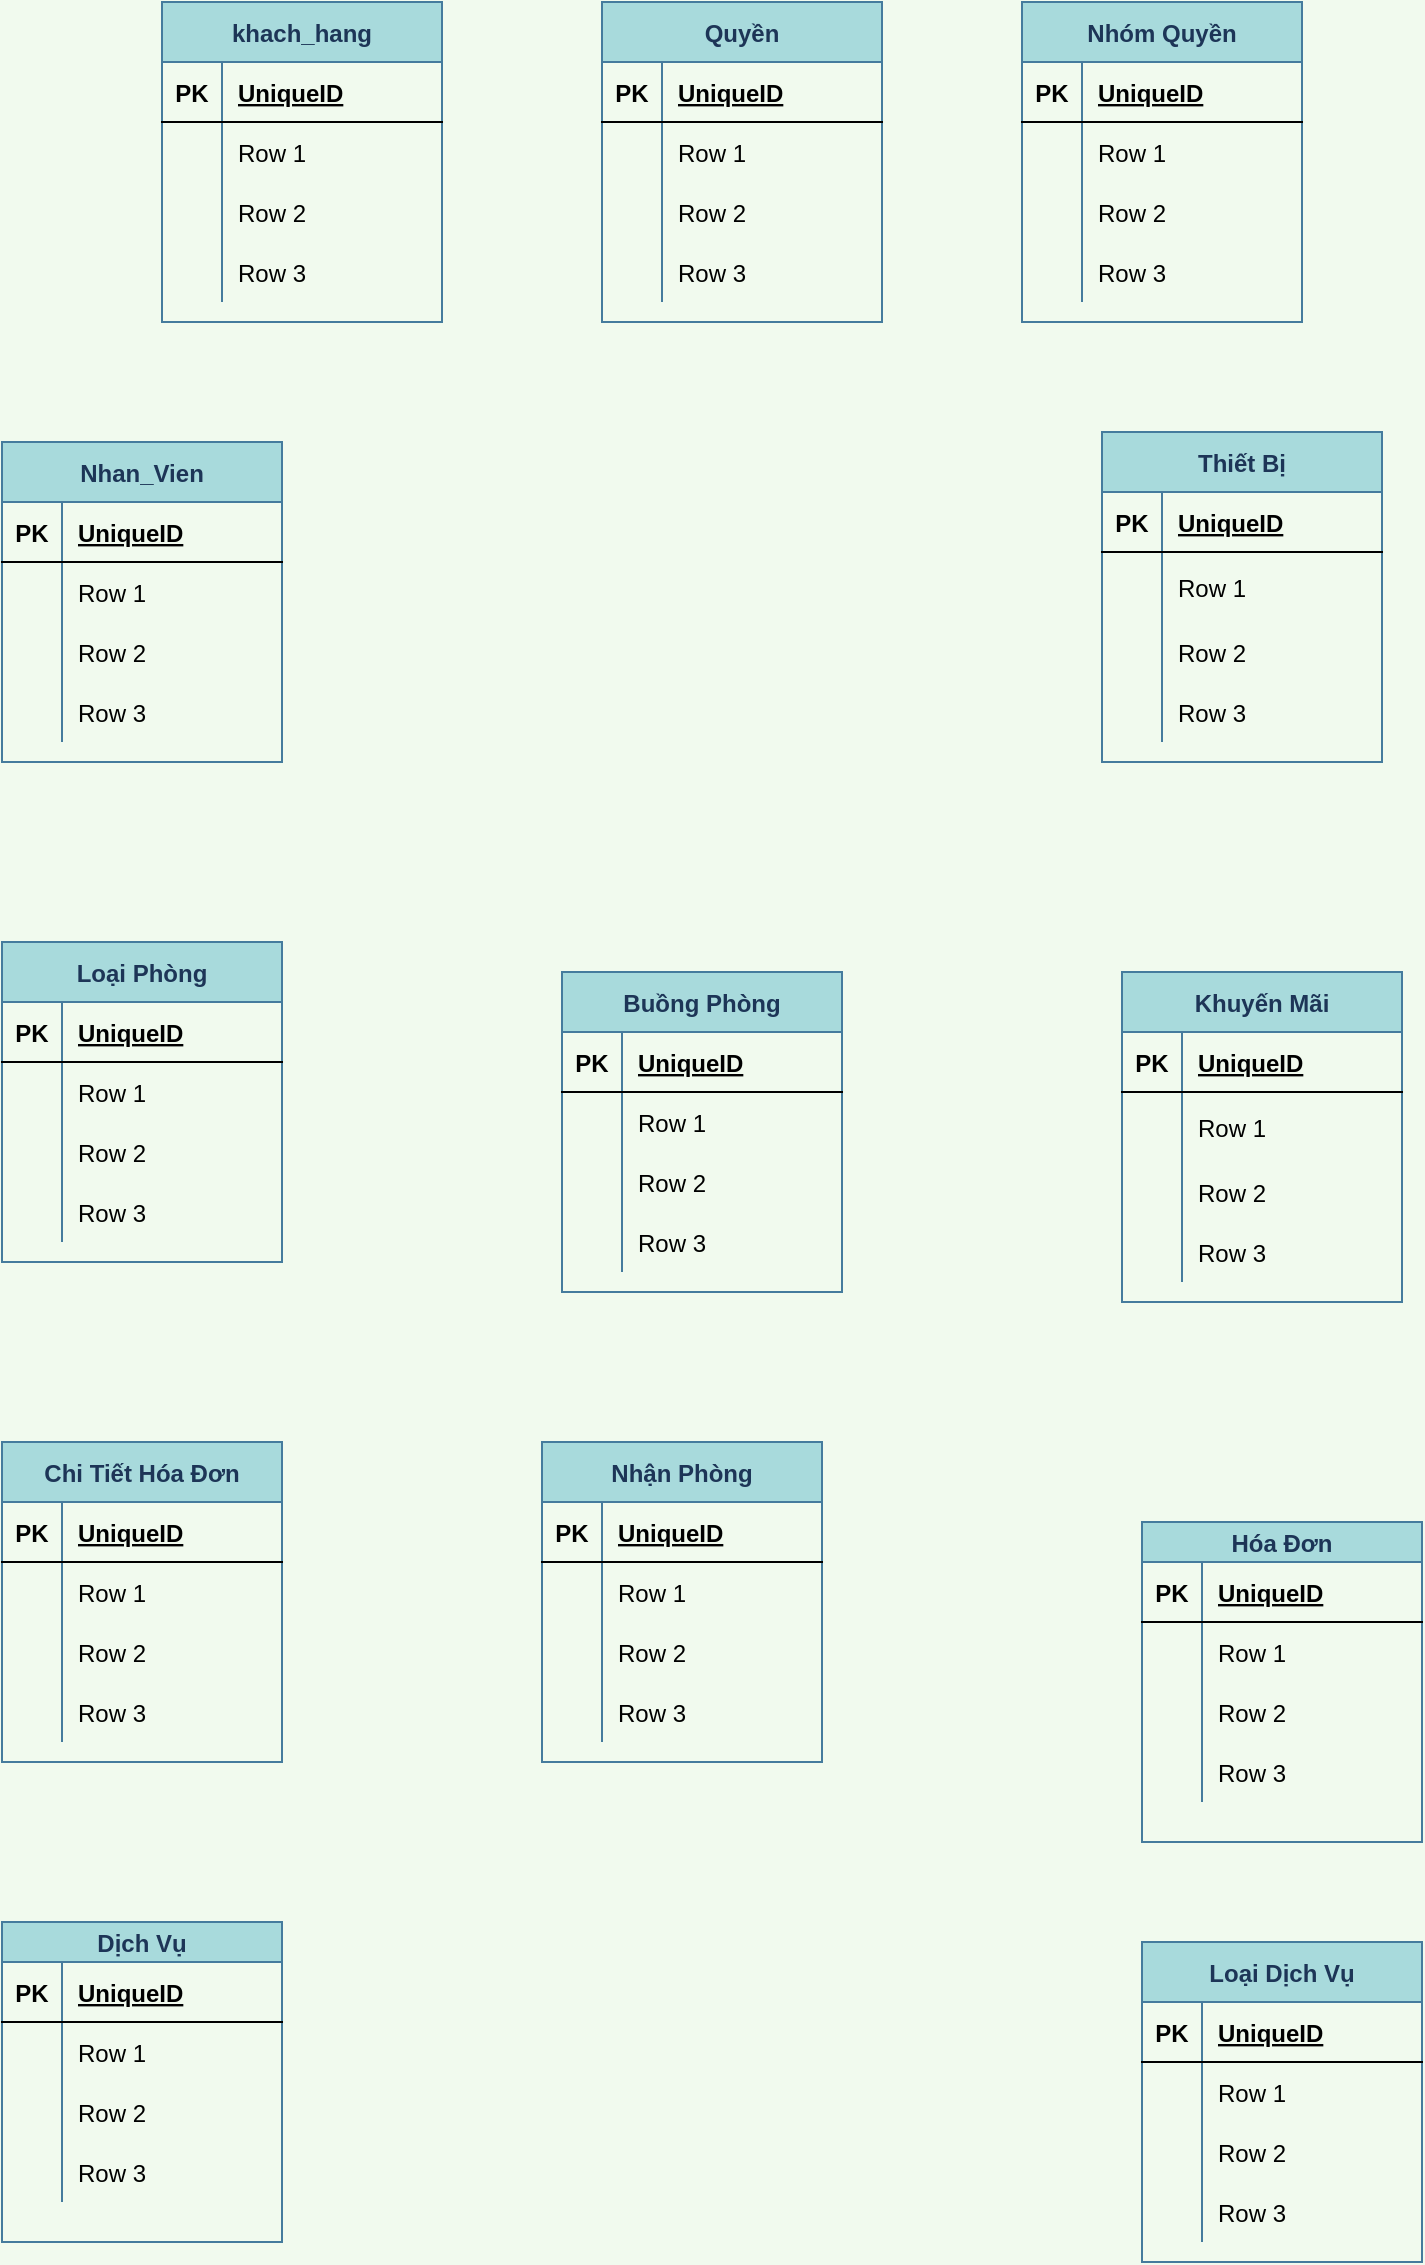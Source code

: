 <mxfile version="14.1.3" type="github">
  <diagram id="ZVVWfZMViWKJLwM7EidN" name="Page-1">
    <mxGraphModel dx="1185" dy="1839" grid="1" gridSize="10" guides="1" tooltips="1" connect="1" arrows="1" fold="1" page="1" pageScale="1" pageWidth="827" pageHeight="1169" background="#F1FAEE" math="0" shadow="0">
      <root>
        <mxCell id="0" />
        <mxCell id="1" parent="0" />
        <mxCell id="YB05C7Pb-uXemA97MWsQ-56" value="khach_hang" style="shape=table;startSize=30;container=1;collapsible=1;childLayout=tableLayout;fixedRows=1;rowLines=0;fontStyle=1;align=center;resizeLast=1;strokeColor=#457B9D;fillColor=#A8DADC;fontColor=#1D3557;" vertex="1" parent="1">
          <mxGeometry x="170" y="-120" width="140" height="160" as="geometry" />
        </mxCell>
        <mxCell id="YB05C7Pb-uXemA97MWsQ-57" value="" style="shape=partialRectangle;collapsible=0;dropTarget=0;pointerEvents=0;fillColor=none;top=0;left=0;bottom=1;right=0;points=[[0,0.5],[1,0.5]];portConstraint=eastwest;" vertex="1" parent="YB05C7Pb-uXemA97MWsQ-56">
          <mxGeometry y="30" width="140" height="30" as="geometry" />
        </mxCell>
        <mxCell id="YB05C7Pb-uXemA97MWsQ-58" value="PK" style="shape=partialRectangle;connectable=0;fillColor=none;top=0;left=0;bottom=0;right=0;fontStyle=1;overflow=hidden;" vertex="1" parent="YB05C7Pb-uXemA97MWsQ-57">
          <mxGeometry width="30" height="30" as="geometry" />
        </mxCell>
        <mxCell id="YB05C7Pb-uXemA97MWsQ-59" value="UniqueID" style="shape=partialRectangle;connectable=0;fillColor=none;top=0;left=0;bottom=0;right=0;align=left;spacingLeft=6;fontStyle=5;overflow=hidden;" vertex="1" parent="YB05C7Pb-uXemA97MWsQ-57">
          <mxGeometry x="30" width="110" height="30" as="geometry" />
        </mxCell>
        <mxCell id="YB05C7Pb-uXemA97MWsQ-60" value="" style="shape=partialRectangle;collapsible=0;dropTarget=0;pointerEvents=0;fillColor=none;top=0;left=0;bottom=0;right=0;points=[[0,0.5],[1,0.5]];portConstraint=eastwest;" vertex="1" parent="YB05C7Pb-uXemA97MWsQ-56">
          <mxGeometry y="60" width="140" height="30" as="geometry" />
        </mxCell>
        <mxCell id="YB05C7Pb-uXemA97MWsQ-61" value="" style="shape=partialRectangle;connectable=0;fillColor=none;top=0;left=0;bottom=0;right=0;editable=1;overflow=hidden;" vertex="1" parent="YB05C7Pb-uXemA97MWsQ-60">
          <mxGeometry width="30" height="30" as="geometry" />
        </mxCell>
        <mxCell id="YB05C7Pb-uXemA97MWsQ-62" value="Row 1" style="shape=partialRectangle;connectable=0;fillColor=none;top=0;left=0;bottom=0;right=0;align=left;spacingLeft=6;overflow=hidden;" vertex="1" parent="YB05C7Pb-uXemA97MWsQ-60">
          <mxGeometry x="30" width="110" height="30" as="geometry" />
        </mxCell>
        <mxCell id="YB05C7Pb-uXemA97MWsQ-63" value="" style="shape=partialRectangle;collapsible=0;dropTarget=0;pointerEvents=0;fillColor=none;top=0;left=0;bottom=0;right=0;points=[[0,0.5],[1,0.5]];portConstraint=eastwest;" vertex="1" parent="YB05C7Pb-uXemA97MWsQ-56">
          <mxGeometry y="90" width="140" height="30" as="geometry" />
        </mxCell>
        <mxCell id="YB05C7Pb-uXemA97MWsQ-64" value="" style="shape=partialRectangle;connectable=0;fillColor=none;top=0;left=0;bottom=0;right=0;editable=1;overflow=hidden;" vertex="1" parent="YB05C7Pb-uXemA97MWsQ-63">
          <mxGeometry width="30" height="30" as="geometry" />
        </mxCell>
        <mxCell id="YB05C7Pb-uXemA97MWsQ-65" value="Row 2" style="shape=partialRectangle;connectable=0;fillColor=none;top=0;left=0;bottom=0;right=0;align=left;spacingLeft=6;overflow=hidden;" vertex="1" parent="YB05C7Pb-uXemA97MWsQ-63">
          <mxGeometry x="30" width="110" height="30" as="geometry" />
        </mxCell>
        <mxCell id="YB05C7Pb-uXemA97MWsQ-66" value="" style="shape=partialRectangle;collapsible=0;dropTarget=0;pointerEvents=0;fillColor=none;top=0;left=0;bottom=0;right=0;points=[[0,0.5],[1,0.5]];portConstraint=eastwest;" vertex="1" parent="YB05C7Pb-uXemA97MWsQ-56">
          <mxGeometry y="120" width="140" height="30" as="geometry" />
        </mxCell>
        <mxCell id="YB05C7Pb-uXemA97MWsQ-67" value="" style="shape=partialRectangle;connectable=0;fillColor=none;top=0;left=0;bottom=0;right=0;editable=1;overflow=hidden;" vertex="1" parent="YB05C7Pb-uXemA97MWsQ-66">
          <mxGeometry width="30" height="30" as="geometry" />
        </mxCell>
        <mxCell id="YB05C7Pb-uXemA97MWsQ-68" value="Row 3" style="shape=partialRectangle;connectable=0;fillColor=none;top=0;left=0;bottom=0;right=0;align=left;spacingLeft=6;overflow=hidden;" vertex="1" parent="YB05C7Pb-uXemA97MWsQ-66">
          <mxGeometry x="30" width="110" height="30" as="geometry" />
        </mxCell>
        <mxCell id="YB05C7Pb-uXemA97MWsQ-69" value="Nhan_Vien" style="shape=table;startSize=30;container=1;collapsible=1;childLayout=tableLayout;fixedRows=1;rowLines=0;fontStyle=1;align=center;resizeLast=1;strokeColor=#457B9D;fillColor=#A8DADC;fontColor=#1D3557;" vertex="1" parent="1">
          <mxGeometry x="90" y="100" width="140" height="160" as="geometry" />
        </mxCell>
        <mxCell id="YB05C7Pb-uXemA97MWsQ-70" value="" style="shape=partialRectangle;collapsible=0;dropTarget=0;pointerEvents=0;fillColor=none;top=0;left=0;bottom=1;right=0;points=[[0,0.5],[1,0.5]];portConstraint=eastwest;" vertex="1" parent="YB05C7Pb-uXemA97MWsQ-69">
          <mxGeometry y="30" width="140" height="30" as="geometry" />
        </mxCell>
        <mxCell id="YB05C7Pb-uXemA97MWsQ-71" value="PK" style="shape=partialRectangle;connectable=0;fillColor=none;top=0;left=0;bottom=0;right=0;fontStyle=1;overflow=hidden;" vertex="1" parent="YB05C7Pb-uXemA97MWsQ-70">
          <mxGeometry width="30" height="30" as="geometry" />
        </mxCell>
        <mxCell id="YB05C7Pb-uXemA97MWsQ-72" value="UniqueID" style="shape=partialRectangle;connectable=0;fillColor=none;top=0;left=0;bottom=0;right=0;align=left;spacingLeft=6;fontStyle=5;overflow=hidden;" vertex="1" parent="YB05C7Pb-uXemA97MWsQ-70">
          <mxGeometry x="30" width="110" height="30" as="geometry" />
        </mxCell>
        <mxCell id="YB05C7Pb-uXemA97MWsQ-73" value="" style="shape=partialRectangle;collapsible=0;dropTarget=0;pointerEvents=0;fillColor=none;top=0;left=0;bottom=0;right=0;points=[[0,0.5],[1,0.5]];portConstraint=eastwest;" vertex="1" parent="YB05C7Pb-uXemA97MWsQ-69">
          <mxGeometry y="60" width="140" height="30" as="geometry" />
        </mxCell>
        <mxCell id="YB05C7Pb-uXemA97MWsQ-74" value="" style="shape=partialRectangle;connectable=0;fillColor=none;top=0;left=0;bottom=0;right=0;editable=1;overflow=hidden;" vertex="1" parent="YB05C7Pb-uXemA97MWsQ-73">
          <mxGeometry width="30" height="30" as="geometry" />
        </mxCell>
        <mxCell id="YB05C7Pb-uXemA97MWsQ-75" value="Row 1" style="shape=partialRectangle;connectable=0;fillColor=none;top=0;left=0;bottom=0;right=0;align=left;spacingLeft=6;overflow=hidden;" vertex="1" parent="YB05C7Pb-uXemA97MWsQ-73">
          <mxGeometry x="30" width="110" height="30" as="geometry" />
        </mxCell>
        <mxCell id="YB05C7Pb-uXemA97MWsQ-76" value="" style="shape=partialRectangle;collapsible=0;dropTarget=0;pointerEvents=0;fillColor=none;top=0;left=0;bottom=0;right=0;points=[[0,0.5],[1,0.5]];portConstraint=eastwest;" vertex="1" parent="YB05C7Pb-uXemA97MWsQ-69">
          <mxGeometry y="90" width="140" height="30" as="geometry" />
        </mxCell>
        <mxCell id="YB05C7Pb-uXemA97MWsQ-77" value="" style="shape=partialRectangle;connectable=0;fillColor=none;top=0;left=0;bottom=0;right=0;editable=1;overflow=hidden;" vertex="1" parent="YB05C7Pb-uXemA97MWsQ-76">
          <mxGeometry width="30" height="30" as="geometry" />
        </mxCell>
        <mxCell id="YB05C7Pb-uXemA97MWsQ-78" value="Row 2" style="shape=partialRectangle;connectable=0;fillColor=none;top=0;left=0;bottom=0;right=0;align=left;spacingLeft=6;overflow=hidden;" vertex="1" parent="YB05C7Pb-uXemA97MWsQ-76">
          <mxGeometry x="30" width="110" height="30" as="geometry" />
        </mxCell>
        <mxCell id="YB05C7Pb-uXemA97MWsQ-79" value="" style="shape=partialRectangle;collapsible=0;dropTarget=0;pointerEvents=0;fillColor=none;top=0;left=0;bottom=0;right=0;points=[[0,0.5],[1,0.5]];portConstraint=eastwest;" vertex="1" parent="YB05C7Pb-uXemA97MWsQ-69">
          <mxGeometry y="120" width="140" height="30" as="geometry" />
        </mxCell>
        <mxCell id="YB05C7Pb-uXemA97MWsQ-80" value="" style="shape=partialRectangle;connectable=0;fillColor=none;top=0;left=0;bottom=0;right=0;editable=1;overflow=hidden;" vertex="1" parent="YB05C7Pb-uXemA97MWsQ-79">
          <mxGeometry width="30" height="30" as="geometry" />
        </mxCell>
        <mxCell id="YB05C7Pb-uXemA97MWsQ-81" value="Row 3" style="shape=partialRectangle;connectable=0;fillColor=none;top=0;left=0;bottom=0;right=0;align=left;spacingLeft=6;overflow=hidden;" vertex="1" parent="YB05C7Pb-uXemA97MWsQ-79">
          <mxGeometry x="30" width="110" height="30" as="geometry" />
        </mxCell>
        <mxCell id="YB05C7Pb-uXemA97MWsQ-82" value="Buồng Phòng" style="shape=table;startSize=30;container=1;collapsible=1;childLayout=tableLayout;fixedRows=1;rowLines=0;fontStyle=1;align=center;resizeLast=1;strokeColor=#457B9D;fillColor=#A8DADC;fontColor=#1D3557;" vertex="1" parent="1">
          <mxGeometry x="370" y="365" width="140" height="160" as="geometry" />
        </mxCell>
        <mxCell id="YB05C7Pb-uXemA97MWsQ-83" value="" style="shape=partialRectangle;collapsible=0;dropTarget=0;pointerEvents=0;fillColor=none;top=0;left=0;bottom=1;right=0;points=[[0,0.5],[1,0.5]];portConstraint=eastwest;" vertex="1" parent="YB05C7Pb-uXemA97MWsQ-82">
          <mxGeometry y="30" width="140" height="30" as="geometry" />
        </mxCell>
        <mxCell id="YB05C7Pb-uXemA97MWsQ-84" value="PK" style="shape=partialRectangle;connectable=0;fillColor=none;top=0;left=0;bottom=0;right=0;fontStyle=1;overflow=hidden;" vertex="1" parent="YB05C7Pb-uXemA97MWsQ-83">
          <mxGeometry width="30" height="30" as="geometry" />
        </mxCell>
        <mxCell id="YB05C7Pb-uXemA97MWsQ-85" value="UniqueID" style="shape=partialRectangle;connectable=0;fillColor=none;top=0;left=0;bottom=0;right=0;align=left;spacingLeft=6;fontStyle=5;overflow=hidden;" vertex="1" parent="YB05C7Pb-uXemA97MWsQ-83">
          <mxGeometry x="30" width="110" height="30" as="geometry" />
        </mxCell>
        <mxCell id="YB05C7Pb-uXemA97MWsQ-86" value="" style="shape=partialRectangle;collapsible=0;dropTarget=0;pointerEvents=0;fillColor=none;top=0;left=0;bottom=0;right=0;points=[[0,0.5],[1,0.5]];portConstraint=eastwest;" vertex="1" parent="YB05C7Pb-uXemA97MWsQ-82">
          <mxGeometry y="60" width="140" height="30" as="geometry" />
        </mxCell>
        <mxCell id="YB05C7Pb-uXemA97MWsQ-87" value="" style="shape=partialRectangle;connectable=0;fillColor=none;top=0;left=0;bottom=0;right=0;editable=1;overflow=hidden;" vertex="1" parent="YB05C7Pb-uXemA97MWsQ-86">
          <mxGeometry width="30" height="30" as="geometry" />
        </mxCell>
        <mxCell id="YB05C7Pb-uXemA97MWsQ-88" value="Row 1" style="shape=partialRectangle;connectable=0;fillColor=none;top=0;left=0;bottom=0;right=0;align=left;spacingLeft=6;overflow=hidden;" vertex="1" parent="YB05C7Pb-uXemA97MWsQ-86">
          <mxGeometry x="30" width="110" height="30" as="geometry" />
        </mxCell>
        <mxCell id="YB05C7Pb-uXemA97MWsQ-89" value="" style="shape=partialRectangle;collapsible=0;dropTarget=0;pointerEvents=0;fillColor=none;top=0;left=0;bottom=0;right=0;points=[[0,0.5],[1,0.5]];portConstraint=eastwest;" vertex="1" parent="YB05C7Pb-uXemA97MWsQ-82">
          <mxGeometry y="90" width="140" height="30" as="geometry" />
        </mxCell>
        <mxCell id="YB05C7Pb-uXemA97MWsQ-90" value="" style="shape=partialRectangle;connectable=0;fillColor=none;top=0;left=0;bottom=0;right=0;editable=1;overflow=hidden;" vertex="1" parent="YB05C7Pb-uXemA97MWsQ-89">
          <mxGeometry width="30" height="30" as="geometry" />
        </mxCell>
        <mxCell id="YB05C7Pb-uXemA97MWsQ-91" value="Row 2" style="shape=partialRectangle;connectable=0;fillColor=none;top=0;left=0;bottom=0;right=0;align=left;spacingLeft=6;overflow=hidden;" vertex="1" parent="YB05C7Pb-uXemA97MWsQ-89">
          <mxGeometry x="30" width="110" height="30" as="geometry" />
        </mxCell>
        <mxCell id="YB05C7Pb-uXemA97MWsQ-92" value="" style="shape=partialRectangle;collapsible=0;dropTarget=0;pointerEvents=0;fillColor=none;top=0;left=0;bottom=0;right=0;points=[[0,0.5],[1,0.5]];portConstraint=eastwest;" vertex="1" parent="YB05C7Pb-uXemA97MWsQ-82">
          <mxGeometry y="120" width="140" height="30" as="geometry" />
        </mxCell>
        <mxCell id="YB05C7Pb-uXemA97MWsQ-93" value="" style="shape=partialRectangle;connectable=0;fillColor=none;top=0;left=0;bottom=0;right=0;editable=1;overflow=hidden;" vertex="1" parent="YB05C7Pb-uXemA97MWsQ-92">
          <mxGeometry width="30" height="30" as="geometry" />
        </mxCell>
        <mxCell id="YB05C7Pb-uXemA97MWsQ-94" value="Row 3" style="shape=partialRectangle;connectable=0;fillColor=none;top=0;left=0;bottom=0;right=0;align=left;spacingLeft=6;overflow=hidden;" vertex="1" parent="YB05C7Pb-uXemA97MWsQ-92">
          <mxGeometry x="30" width="110" height="30" as="geometry" />
        </mxCell>
        <mxCell id="YB05C7Pb-uXemA97MWsQ-95" value="Hóa Đơn" style="shape=table;startSize=20;container=1;collapsible=1;childLayout=tableLayout;fixedRows=1;rowLines=0;fontStyle=1;align=center;resizeLast=1;strokeColor=#457B9D;fillColor=#A8DADC;fontColor=#1D3557;" vertex="1" parent="1">
          <mxGeometry x="660" y="640" width="140" height="160" as="geometry" />
        </mxCell>
        <mxCell id="YB05C7Pb-uXemA97MWsQ-96" value="" style="shape=partialRectangle;collapsible=0;dropTarget=0;pointerEvents=0;fillColor=none;top=0;left=0;bottom=1;right=0;points=[[0,0.5],[1,0.5]];portConstraint=eastwest;" vertex="1" parent="YB05C7Pb-uXemA97MWsQ-95">
          <mxGeometry y="20" width="140" height="30" as="geometry" />
        </mxCell>
        <mxCell id="YB05C7Pb-uXemA97MWsQ-97" value="PK" style="shape=partialRectangle;connectable=0;fillColor=none;top=0;left=0;bottom=0;right=0;fontStyle=1;overflow=hidden;" vertex="1" parent="YB05C7Pb-uXemA97MWsQ-96">
          <mxGeometry width="30" height="30" as="geometry" />
        </mxCell>
        <mxCell id="YB05C7Pb-uXemA97MWsQ-98" value="UniqueID" style="shape=partialRectangle;connectable=0;fillColor=none;top=0;left=0;bottom=0;right=0;align=left;spacingLeft=6;fontStyle=5;overflow=hidden;" vertex="1" parent="YB05C7Pb-uXemA97MWsQ-96">
          <mxGeometry x="30" width="110" height="30" as="geometry" />
        </mxCell>
        <mxCell id="YB05C7Pb-uXemA97MWsQ-99" value="" style="shape=partialRectangle;collapsible=0;dropTarget=0;pointerEvents=0;fillColor=none;top=0;left=0;bottom=0;right=0;points=[[0,0.5],[1,0.5]];portConstraint=eastwest;" vertex="1" parent="YB05C7Pb-uXemA97MWsQ-95">
          <mxGeometry y="50" width="140" height="30" as="geometry" />
        </mxCell>
        <mxCell id="YB05C7Pb-uXemA97MWsQ-100" value="" style="shape=partialRectangle;connectable=0;fillColor=none;top=0;left=0;bottom=0;right=0;editable=1;overflow=hidden;" vertex="1" parent="YB05C7Pb-uXemA97MWsQ-99">
          <mxGeometry width="30" height="30" as="geometry" />
        </mxCell>
        <mxCell id="YB05C7Pb-uXemA97MWsQ-101" value="Row 1" style="shape=partialRectangle;connectable=0;fillColor=none;top=0;left=0;bottom=0;right=0;align=left;spacingLeft=6;overflow=hidden;" vertex="1" parent="YB05C7Pb-uXemA97MWsQ-99">
          <mxGeometry x="30" width="110" height="30" as="geometry" />
        </mxCell>
        <mxCell id="YB05C7Pb-uXemA97MWsQ-102" value="" style="shape=partialRectangle;collapsible=0;dropTarget=0;pointerEvents=0;fillColor=none;top=0;left=0;bottom=0;right=0;points=[[0,0.5],[1,0.5]];portConstraint=eastwest;" vertex="1" parent="YB05C7Pb-uXemA97MWsQ-95">
          <mxGeometry y="80" width="140" height="30" as="geometry" />
        </mxCell>
        <mxCell id="YB05C7Pb-uXemA97MWsQ-103" value="" style="shape=partialRectangle;connectable=0;fillColor=none;top=0;left=0;bottom=0;right=0;editable=1;overflow=hidden;" vertex="1" parent="YB05C7Pb-uXemA97MWsQ-102">
          <mxGeometry width="30" height="30" as="geometry" />
        </mxCell>
        <mxCell id="YB05C7Pb-uXemA97MWsQ-104" value="Row 2" style="shape=partialRectangle;connectable=0;fillColor=none;top=0;left=0;bottom=0;right=0;align=left;spacingLeft=6;overflow=hidden;" vertex="1" parent="YB05C7Pb-uXemA97MWsQ-102">
          <mxGeometry x="30" width="110" height="30" as="geometry" />
        </mxCell>
        <mxCell id="YB05C7Pb-uXemA97MWsQ-105" value="" style="shape=partialRectangle;collapsible=0;dropTarget=0;pointerEvents=0;fillColor=none;top=0;left=0;bottom=0;right=0;points=[[0,0.5],[1,0.5]];portConstraint=eastwest;" vertex="1" parent="YB05C7Pb-uXemA97MWsQ-95">
          <mxGeometry y="110" width="140" height="30" as="geometry" />
        </mxCell>
        <mxCell id="YB05C7Pb-uXemA97MWsQ-106" value="" style="shape=partialRectangle;connectable=0;fillColor=none;top=0;left=0;bottom=0;right=0;editable=1;overflow=hidden;" vertex="1" parent="YB05C7Pb-uXemA97MWsQ-105">
          <mxGeometry width="30" height="30" as="geometry" />
        </mxCell>
        <mxCell id="YB05C7Pb-uXemA97MWsQ-107" value="Row 3" style="shape=partialRectangle;connectable=0;fillColor=none;top=0;left=0;bottom=0;right=0;align=left;spacingLeft=6;overflow=hidden;" vertex="1" parent="YB05C7Pb-uXemA97MWsQ-105">
          <mxGeometry x="30" width="110" height="30" as="geometry" />
        </mxCell>
        <mxCell id="YB05C7Pb-uXemA97MWsQ-108" value="Loại Phòng" style="shape=table;startSize=30;container=1;collapsible=1;childLayout=tableLayout;fixedRows=1;rowLines=0;fontStyle=1;align=center;resizeLast=1;strokeColor=#457B9D;fillColor=#A8DADC;fontColor=#1D3557;" vertex="1" parent="1">
          <mxGeometry x="90" y="350" width="140" height="160" as="geometry" />
        </mxCell>
        <mxCell id="YB05C7Pb-uXemA97MWsQ-109" value="" style="shape=partialRectangle;collapsible=0;dropTarget=0;pointerEvents=0;fillColor=none;top=0;left=0;bottom=1;right=0;points=[[0,0.5],[1,0.5]];portConstraint=eastwest;" vertex="1" parent="YB05C7Pb-uXemA97MWsQ-108">
          <mxGeometry y="30" width="140" height="30" as="geometry" />
        </mxCell>
        <mxCell id="YB05C7Pb-uXemA97MWsQ-110" value="PK" style="shape=partialRectangle;connectable=0;fillColor=none;top=0;left=0;bottom=0;right=0;fontStyle=1;overflow=hidden;" vertex="1" parent="YB05C7Pb-uXemA97MWsQ-109">
          <mxGeometry width="30" height="30" as="geometry" />
        </mxCell>
        <mxCell id="YB05C7Pb-uXemA97MWsQ-111" value="UniqueID" style="shape=partialRectangle;connectable=0;fillColor=none;top=0;left=0;bottom=0;right=0;align=left;spacingLeft=6;fontStyle=5;overflow=hidden;" vertex="1" parent="YB05C7Pb-uXemA97MWsQ-109">
          <mxGeometry x="30" width="110" height="30" as="geometry" />
        </mxCell>
        <mxCell id="YB05C7Pb-uXemA97MWsQ-112" value="" style="shape=partialRectangle;collapsible=0;dropTarget=0;pointerEvents=0;fillColor=none;top=0;left=0;bottom=0;right=0;points=[[0,0.5],[1,0.5]];portConstraint=eastwest;" vertex="1" parent="YB05C7Pb-uXemA97MWsQ-108">
          <mxGeometry y="60" width="140" height="30" as="geometry" />
        </mxCell>
        <mxCell id="YB05C7Pb-uXemA97MWsQ-113" value="" style="shape=partialRectangle;connectable=0;fillColor=none;top=0;left=0;bottom=0;right=0;editable=1;overflow=hidden;" vertex="1" parent="YB05C7Pb-uXemA97MWsQ-112">
          <mxGeometry width="30" height="30" as="geometry" />
        </mxCell>
        <mxCell id="YB05C7Pb-uXemA97MWsQ-114" value="Row 1" style="shape=partialRectangle;connectable=0;fillColor=none;top=0;left=0;bottom=0;right=0;align=left;spacingLeft=6;overflow=hidden;" vertex="1" parent="YB05C7Pb-uXemA97MWsQ-112">
          <mxGeometry x="30" width="110" height="30" as="geometry" />
        </mxCell>
        <mxCell id="YB05C7Pb-uXemA97MWsQ-115" value="" style="shape=partialRectangle;collapsible=0;dropTarget=0;pointerEvents=0;fillColor=none;top=0;left=0;bottom=0;right=0;points=[[0,0.5],[1,0.5]];portConstraint=eastwest;" vertex="1" parent="YB05C7Pb-uXemA97MWsQ-108">
          <mxGeometry y="90" width="140" height="30" as="geometry" />
        </mxCell>
        <mxCell id="YB05C7Pb-uXemA97MWsQ-116" value="" style="shape=partialRectangle;connectable=0;fillColor=none;top=0;left=0;bottom=0;right=0;editable=1;overflow=hidden;" vertex="1" parent="YB05C7Pb-uXemA97MWsQ-115">
          <mxGeometry width="30" height="30" as="geometry" />
        </mxCell>
        <mxCell id="YB05C7Pb-uXemA97MWsQ-117" value="Row 2" style="shape=partialRectangle;connectable=0;fillColor=none;top=0;left=0;bottom=0;right=0;align=left;spacingLeft=6;overflow=hidden;" vertex="1" parent="YB05C7Pb-uXemA97MWsQ-115">
          <mxGeometry x="30" width="110" height="30" as="geometry" />
        </mxCell>
        <mxCell id="YB05C7Pb-uXemA97MWsQ-118" value="" style="shape=partialRectangle;collapsible=0;dropTarget=0;pointerEvents=0;fillColor=none;top=0;left=0;bottom=0;right=0;points=[[0,0.5],[1,0.5]];portConstraint=eastwest;" vertex="1" parent="YB05C7Pb-uXemA97MWsQ-108">
          <mxGeometry y="120" width="140" height="30" as="geometry" />
        </mxCell>
        <mxCell id="YB05C7Pb-uXemA97MWsQ-119" value="" style="shape=partialRectangle;connectable=0;fillColor=none;top=0;left=0;bottom=0;right=0;editable=1;overflow=hidden;" vertex="1" parent="YB05C7Pb-uXemA97MWsQ-118">
          <mxGeometry width="30" height="30" as="geometry" />
        </mxCell>
        <mxCell id="YB05C7Pb-uXemA97MWsQ-120" value="Row 3" style="shape=partialRectangle;connectable=0;fillColor=none;top=0;left=0;bottom=0;right=0;align=left;spacingLeft=6;overflow=hidden;" vertex="1" parent="YB05C7Pb-uXemA97MWsQ-118">
          <mxGeometry x="30" width="110" height="30" as="geometry" />
        </mxCell>
        <mxCell id="YB05C7Pb-uXemA97MWsQ-121" value="Chi Tiết Hóa Đơn" style="shape=table;startSize=30;container=1;collapsible=1;childLayout=tableLayout;fixedRows=1;rowLines=0;fontStyle=1;align=center;resizeLast=1;strokeColor=#457B9D;fillColor=#A8DADC;fontColor=#1D3557;" vertex="1" parent="1">
          <mxGeometry x="90" y="600" width="140" height="160" as="geometry" />
        </mxCell>
        <mxCell id="YB05C7Pb-uXemA97MWsQ-122" value="" style="shape=partialRectangle;collapsible=0;dropTarget=0;pointerEvents=0;fillColor=none;top=0;left=0;bottom=1;right=0;points=[[0,0.5],[1,0.5]];portConstraint=eastwest;" vertex="1" parent="YB05C7Pb-uXemA97MWsQ-121">
          <mxGeometry y="30" width="140" height="30" as="geometry" />
        </mxCell>
        <mxCell id="YB05C7Pb-uXemA97MWsQ-123" value="PK" style="shape=partialRectangle;connectable=0;fillColor=none;top=0;left=0;bottom=0;right=0;fontStyle=1;overflow=hidden;" vertex="1" parent="YB05C7Pb-uXemA97MWsQ-122">
          <mxGeometry width="30" height="30" as="geometry" />
        </mxCell>
        <mxCell id="YB05C7Pb-uXemA97MWsQ-124" value="UniqueID" style="shape=partialRectangle;connectable=0;fillColor=none;top=0;left=0;bottom=0;right=0;align=left;spacingLeft=6;fontStyle=5;overflow=hidden;" vertex="1" parent="YB05C7Pb-uXemA97MWsQ-122">
          <mxGeometry x="30" width="110" height="30" as="geometry" />
        </mxCell>
        <mxCell id="YB05C7Pb-uXemA97MWsQ-125" value="" style="shape=partialRectangle;collapsible=0;dropTarget=0;pointerEvents=0;fillColor=none;top=0;left=0;bottom=0;right=0;points=[[0,0.5],[1,0.5]];portConstraint=eastwest;" vertex="1" parent="YB05C7Pb-uXemA97MWsQ-121">
          <mxGeometry y="60" width="140" height="30" as="geometry" />
        </mxCell>
        <mxCell id="YB05C7Pb-uXemA97MWsQ-126" value="" style="shape=partialRectangle;connectable=0;fillColor=none;top=0;left=0;bottom=0;right=0;editable=1;overflow=hidden;" vertex="1" parent="YB05C7Pb-uXemA97MWsQ-125">
          <mxGeometry width="30" height="30" as="geometry" />
        </mxCell>
        <mxCell id="YB05C7Pb-uXemA97MWsQ-127" value="Row 1" style="shape=partialRectangle;connectable=0;fillColor=none;top=0;left=0;bottom=0;right=0;align=left;spacingLeft=6;overflow=hidden;" vertex="1" parent="YB05C7Pb-uXemA97MWsQ-125">
          <mxGeometry x="30" width="110" height="30" as="geometry" />
        </mxCell>
        <mxCell id="YB05C7Pb-uXemA97MWsQ-128" value="" style="shape=partialRectangle;collapsible=0;dropTarget=0;pointerEvents=0;fillColor=none;top=0;left=0;bottom=0;right=0;points=[[0,0.5],[1,0.5]];portConstraint=eastwest;" vertex="1" parent="YB05C7Pb-uXemA97MWsQ-121">
          <mxGeometry y="90" width="140" height="30" as="geometry" />
        </mxCell>
        <mxCell id="YB05C7Pb-uXemA97MWsQ-129" value="" style="shape=partialRectangle;connectable=0;fillColor=none;top=0;left=0;bottom=0;right=0;editable=1;overflow=hidden;" vertex="1" parent="YB05C7Pb-uXemA97MWsQ-128">
          <mxGeometry width="30" height="30" as="geometry" />
        </mxCell>
        <mxCell id="YB05C7Pb-uXemA97MWsQ-130" value="Row 2" style="shape=partialRectangle;connectable=0;fillColor=none;top=0;left=0;bottom=0;right=0;align=left;spacingLeft=6;overflow=hidden;" vertex="1" parent="YB05C7Pb-uXemA97MWsQ-128">
          <mxGeometry x="30" width="110" height="30" as="geometry" />
        </mxCell>
        <mxCell id="YB05C7Pb-uXemA97MWsQ-131" value="" style="shape=partialRectangle;collapsible=0;dropTarget=0;pointerEvents=0;fillColor=none;top=0;left=0;bottom=0;right=0;points=[[0,0.5],[1,0.5]];portConstraint=eastwest;" vertex="1" parent="YB05C7Pb-uXemA97MWsQ-121">
          <mxGeometry y="120" width="140" height="30" as="geometry" />
        </mxCell>
        <mxCell id="YB05C7Pb-uXemA97MWsQ-132" value="" style="shape=partialRectangle;connectable=0;fillColor=none;top=0;left=0;bottom=0;right=0;editable=1;overflow=hidden;" vertex="1" parent="YB05C7Pb-uXemA97MWsQ-131">
          <mxGeometry width="30" height="30" as="geometry" />
        </mxCell>
        <mxCell id="YB05C7Pb-uXemA97MWsQ-133" value="Row 3" style="shape=partialRectangle;connectable=0;fillColor=none;top=0;left=0;bottom=0;right=0;align=left;spacingLeft=6;overflow=hidden;" vertex="1" parent="YB05C7Pb-uXemA97MWsQ-131">
          <mxGeometry x="30" width="110" height="30" as="geometry" />
        </mxCell>
        <mxCell id="YB05C7Pb-uXemA97MWsQ-148" value="Thiết Bị" style="shape=table;startSize=30;container=1;collapsible=1;childLayout=tableLayout;fixedRows=1;rowLines=0;fontStyle=1;align=center;resizeLast=1;strokeColor=#457B9D;fillColor=#A8DADC;fontColor=#1D3557;" vertex="1" parent="1">
          <mxGeometry x="640" y="95" width="140" height="165" as="geometry" />
        </mxCell>
        <mxCell id="YB05C7Pb-uXemA97MWsQ-149" value="" style="shape=partialRectangle;collapsible=0;dropTarget=0;pointerEvents=0;fillColor=none;top=0;left=0;bottom=1;right=0;points=[[0,0.5],[1,0.5]];portConstraint=eastwest;" vertex="1" parent="YB05C7Pb-uXemA97MWsQ-148">
          <mxGeometry y="30" width="140" height="30" as="geometry" />
        </mxCell>
        <mxCell id="YB05C7Pb-uXemA97MWsQ-150" value="PK" style="shape=partialRectangle;connectable=0;fillColor=none;top=0;left=0;bottom=0;right=0;fontStyle=1;overflow=hidden;" vertex="1" parent="YB05C7Pb-uXemA97MWsQ-149">
          <mxGeometry width="30" height="30" as="geometry" />
        </mxCell>
        <mxCell id="YB05C7Pb-uXemA97MWsQ-151" value="UniqueID" style="shape=partialRectangle;connectable=0;fillColor=none;top=0;left=0;bottom=0;right=0;align=left;spacingLeft=6;fontStyle=5;overflow=hidden;" vertex="1" parent="YB05C7Pb-uXemA97MWsQ-149">
          <mxGeometry x="30" width="110" height="30" as="geometry" />
        </mxCell>
        <mxCell id="YB05C7Pb-uXemA97MWsQ-152" value="" style="shape=partialRectangle;collapsible=0;dropTarget=0;pointerEvents=0;fillColor=none;top=0;left=0;bottom=0;right=0;points=[[0,0.5],[1,0.5]];portConstraint=eastwest;" vertex="1" parent="YB05C7Pb-uXemA97MWsQ-148">
          <mxGeometry y="60" width="140" height="35" as="geometry" />
        </mxCell>
        <mxCell id="YB05C7Pb-uXemA97MWsQ-153" value="" style="shape=partialRectangle;connectable=0;fillColor=none;top=0;left=0;bottom=0;right=0;editable=1;overflow=hidden;" vertex="1" parent="YB05C7Pb-uXemA97MWsQ-152">
          <mxGeometry width="30" height="35" as="geometry" />
        </mxCell>
        <mxCell id="YB05C7Pb-uXemA97MWsQ-154" value="Row 1" style="shape=partialRectangle;connectable=0;fillColor=none;top=0;left=0;bottom=0;right=0;align=left;spacingLeft=6;overflow=hidden;" vertex="1" parent="YB05C7Pb-uXemA97MWsQ-152">
          <mxGeometry x="30" width="110" height="35" as="geometry" />
        </mxCell>
        <mxCell id="YB05C7Pb-uXemA97MWsQ-155" value="" style="shape=partialRectangle;collapsible=0;dropTarget=0;pointerEvents=0;fillColor=none;top=0;left=0;bottom=0;right=0;points=[[0,0.5],[1,0.5]];portConstraint=eastwest;" vertex="1" parent="YB05C7Pb-uXemA97MWsQ-148">
          <mxGeometry y="95" width="140" height="30" as="geometry" />
        </mxCell>
        <mxCell id="YB05C7Pb-uXemA97MWsQ-156" value="" style="shape=partialRectangle;connectable=0;fillColor=none;top=0;left=0;bottom=0;right=0;editable=1;overflow=hidden;" vertex="1" parent="YB05C7Pb-uXemA97MWsQ-155">
          <mxGeometry width="30" height="30" as="geometry" />
        </mxCell>
        <mxCell id="YB05C7Pb-uXemA97MWsQ-157" value="Row 2" style="shape=partialRectangle;connectable=0;fillColor=none;top=0;left=0;bottom=0;right=0;align=left;spacingLeft=6;overflow=hidden;" vertex="1" parent="YB05C7Pb-uXemA97MWsQ-155">
          <mxGeometry x="30" width="110" height="30" as="geometry" />
        </mxCell>
        <mxCell id="YB05C7Pb-uXemA97MWsQ-158" value="" style="shape=partialRectangle;collapsible=0;dropTarget=0;pointerEvents=0;fillColor=none;top=0;left=0;bottom=0;right=0;points=[[0,0.5],[1,0.5]];portConstraint=eastwest;" vertex="1" parent="YB05C7Pb-uXemA97MWsQ-148">
          <mxGeometry y="125" width="140" height="30" as="geometry" />
        </mxCell>
        <mxCell id="YB05C7Pb-uXemA97MWsQ-159" value="" style="shape=partialRectangle;connectable=0;fillColor=none;top=0;left=0;bottom=0;right=0;editable=1;overflow=hidden;" vertex="1" parent="YB05C7Pb-uXemA97MWsQ-158">
          <mxGeometry width="30" height="30" as="geometry" />
        </mxCell>
        <mxCell id="YB05C7Pb-uXemA97MWsQ-160" value="Row 3" style="shape=partialRectangle;connectable=0;fillColor=none;top=0;left=0;bottom=0;right=0;align=left;spacingLeft=6;overflow=hidden;" vertex="1" parent="YB05C7Pb-uXemA97MWsQ-158">
          <mxGeometry x="30" width="110" height="30" as="geometry" />
        </mxCell>
        <mxCell id="YB05C7Pb-uXemA97MWsQ-161" value="Khuyến Mãi" style="shape=table;startSize=30;container=1;collapsible=1;childLayout=tableLayout;fixedRows=1;rowLines=0;fontStyle=1;align=center;resizeLast=1;strokeColor=#457B9D;fillColor=#A8DADC;fontColor=#1D3557;" vertex="1" parent="1">
          <mxGeometry x="650" y="365" width="140" height="165" as="geometry" />
        </mxCell>
        <mxCell id="YB05C7Pb-uXemA97MWsQ-162" value="" style="shape=partialRectangle;collapsible=0;dropTarget=0;pointerEvents=0;fillColor=none;top=0;left=0;bottom=1;right=0;points=[[0,0.5],[1,0.5]];portConstraint=eastwest;" vertex="1" parent="YB05C7Pb-uXemA97MWsQ-161">
          <mxGeometry y="30" width="140" height="30" as="geometry" />
        </mxCell>
        <mxCell id="YB05C7Pb-uXemA97MWsQ-163" value="PK" style="shape=partialRectangle;connectable=0;fillColor=none;top=0;left=0;bottom=0;right=0;fontStyle=1;overflow=hidden;" vertex="1" parent="YB05C7Pb-uXemA97MWsQ-162">
          <mxGeometry width="30" height="30" as="geometry" />
        </mxCell>
        <mxCell id="YB05C7Pb-uXemA97MWsQ-164" value="UniqueID" style="shape=partialRectangle;connectable=0;fillColor=none;top=0;left=0;bottom=0;right=0;align=left;spacingLeft=6;fontStyle=5;overflow=hidden;" vertex="1" parent="YB05C7Pb-uXemA97MWsQ-162">
          <mxGeometry x="30" width="110" height="30" as="geometry" />
        </mxCell>
        <mxCell id="YB05C7Pb-uXemA97MWsQ-165" value="" style="shape=partialRectangle;collapsible=0;dropTarget=0;pointerEvents=0;fillColor=none;top=0;left=0;bottom=0;right=0;points=[[0,0.5],[1,0.5]];portConstraint=eastwest;" vertex="1" parent="YB05C7Pb-uXemA97MWsQ-161">
          <mxGeometry y="60" width="140" height="35" as="geometry" />
        </mxCell>
        <mxCell id="YB05C7Pb-uXemA97MWsQ-166" value="" style="shape=partialRectangle;connectable=0;fillColor=none;top=0;left=0;bottom=0;right=0;editable=1;overflow=hidden;" vertex="1" parent="YB05C7Pb-uXemA97MWsQ-165">
          <mxGeometry width="30" height="35" as="geometry" />
        </mxCell>
        <mxCell id="YB05C7Pb-uXemA97MWsQ-167" value="Row 1" style="shape=partialRectangle;connectable=0;fillColor=none;top=0;left=0;bottom=0;right=0;align=left;spacingLeft=6;overflow=hidden;" vertex="1" parent="YB05C7Pb-uXemA97MWsQ-165">
          <mxGeometry x="30" width="110" height="35" as="geometry" />
        </mxCell>
        <mxCell id="YB05C7Pb-uXemA97MWsQ-168" value="" style="shape=partialRectangle;collapsible=0;dropTarget=0;pointerEvents=0;fillColor=none;top=0;left=0;bottom=0;right=0;points=[[0,0.5],[1,0.5]];portConstraint=eastwest;" vertex="1" parent="YB05C7Pb-uXemA97MWsQ-161">
          <mxGeometry y="95" width="140" height="30" as="geometry" />
        </mxCell>
        <mxCell id="YB05C7Pb-uXemA97MWsQ-169" value="" style="shape=partialRectangle;connectable=0;fillColor=none;top=0;left=0;bottom=0;right=0;editable=1;overflow=hidden;" vertex="1" parent="YB05C7Pb-uXemA97MWsQ-168">
          <mxGeometry width="30" height="30" as="geometry" />
        </mxCell>
        <mxCell id="YB05C7Pb-uXemA97MWsQ-170" value="Row 2" style="shape=partialRectangle;connectable=0;fillColor=none;top=0;left=0;bottom=0;right=0;align=left;spacingLeft=6;overflow=hidden;" vertex="1" parent="YB05C7Pb-uXemA97MWsQ-168">
          <mxGeometry x="30" width="110" height="30" as="geometry" />
        </mxCell>
        <mxCell id="YB05C7Pb-uXemA97MWsQ-171" value="" style="shape=partialRectangle;collapsible=0;dropTarget=0;pointerEvents=0;fillColor=none;top=0;left=0;bottom=0;right=0;points=[[0,0.5],[1,0.5]];portConstraint=eastwest;" vertex="1" parent="YB05C7Pb-uXemA97MWsQ-161">
          <mxGeometry y="125" width="140" height="30" as="geometry" />
        </mxCell>
        <mxCell id="YB05C7Pb-uXemA97MWsQ-172" value="" style="shape=partialRectangle;connectable=0;fillColor=none;top=0;left=0;bottom=0;right=0;editable=1;overflow=hidden;" vertex="1" parent="YB05C7Pb-uXemA97MWsQ-171">
          <mxGeometry width="30" height="30" as="geometry" />
        </mxCell>
        <mxCell id="YB05C7Pb-uXemA97MWsQ-173" value="Row 3" style="shape=partialRectangle;connectable=0;fillColor=none;top=0;left=0;bottom=0;right=0;align=left;spacingLeft=6;overflow=hidden;" vertex="1" parent="YB05C7Pb-uXemA97MWsQ-171">
          <mxGeometry x="30" width="110" height="30" as="geometry" />
        </mxCell>
        <mxCell id="YB05C7Pb-uXemA97MWsQ-174" value="Quyền" style="shape=table;startSize=30;container=1;collapsible=1;childLayout=tableLayout;fixedRows=1;rowLines=0;fontStyle=1;align=center;resizeLast=1;strokeColor=#457B9D;fillColor=#A8DADC;fontColor=#1D3557;" vertex="1" parent="1">
          <mxGeometry x="390" y="-120" width="140" height="160" as="geometry" />
        </mxCell>
        <mxCell id="YB05C7Pb-uXemA97MWsQ-175" value="" style="shape=partialRectangle;collapsible=0;dropTarget=0;pointerEvents=0;fillColor=none;top=0;left=0;bottom=1;right=0;points=[[0,0.5],[1,0.5]];portConstraint=eastwest;" vertex="1" parent="YB05C7Pb-uXemA97MWsQ-174">
          <mxGeometry y="30" width="140" height="30" as="geometry" />
        </mxCell>
        <mxCell id="YB05C7Pb-uXemA97MWsQ-176" value="PK" style="shape=partialRectangle;connectable=0;fillColor=none;top=0;left=0;bottom=0;right=0;fontStyle=1;overflow=hidden;" vertex="1" parent="YB05C7Pb-uXemA97MWsQ-175">
          <mxGeometry width="30" height="30" as="geometry" />
        </mxCell>
        <mxCell id="YB05C7Pb-uXemA97MWsQ-177" value="UniqueID" style="shape=partialRectangle;connectable=0;fillColor=none;top=0;left=0;bottom=0;right=0;align=left;spacingLeft=6;fontStyle=5;overflow=hidden;" vertex="1" parent="YB05C7Pb-uXemA97MWsQ-175">
          <mxGeometry x="30" width="110" height="30" as="geometry" />
        </mxCell>
        <mxCell id="YB05C7Pb-uXemA97MWsQ-178" value="" style="shape=partialRectangle;collapsible=0;dropTarget=0;pointerEvents=0;fillColor=none;top=0;left=0;bottom=0;right=0;points=[[0,0.5],[1,0.5]];portConstraint=eastwest;" vertex="1" parent="YB05C7Pb-uXemA97MWsQ-174">
          <mxGeometry y="60" width="140" height="30" as="geometry" />
        </mxCell>
        <mxCell id="YB05C7Pb-uXemA97MWsQ-179" value="" style="shape=partialRectangle;connectable=0;fillColor=none;top=0;left=0;bottom=0;right=0;editable=1;overflow=hidden;" vertex="1" parent="YB05C7Pb-uXemA97MWsQ-178">
          <mxGeometry width="30" height="30" as="geometry" />
        </mxCell>
        <mxCell id="YB05C7Pb-uXemA97MWsQ-180" value="Row 1" style="shape=partialRectangle;connectable=0;fillColor=none;top=0;left=0;bottom=0;right=0;align=left;spacingLeft=6;overflow=hidden;" vertex="1" parent="YB05C7Pb-uXemA97MWsQ-178">
          <mxGeometry x="30" width="110" height="30" as="geometry" />
        </mxCell>
        <mxCell id="YB05C7Pb-uXemA97MWsQ-181" value="" style="shape=partialRectangle;collapsible=0;dropTarget=0;pointerEvents=0;fillColor=none;top=0;left=0;bottom=0;right=0;points=[[0,0.5],[1,0.5]];portConstraint=eastwest;" vertex="1" parent="YB05C7Pb-uXemA97MWsQ-174">
          <mxGeometry y="90" width="140" height="30" as="geometry" />
        </mxCell>
        <mxCell id="YB05C7Pb-uXemA97MWsQ-182" value="" style="shape=partialRectangle;connectable=0;fillColor=none;top=0;left=0;bottom=0;right=0;editable=1;overflow=hidden;" vertex="1" parent="YB05C7Pb-uXemA97MWsQ-181">
          <mxGeometry width="30" height="30" as="geometry" />
        </mxCell>
        <mxCell id="YB05C7Pb-uXemA97MWsQ-183" value="Row 2" style="shape=partialRectangle;connectable=0;fillColor=none;top=0;left=0;bottom=0;right=0;align=left;spacingLeft=6;overflow=hidden;" vertex="1" parent="YB05C7Pb-uXemA97MWsQ-181">
          <mxGeometry x="30" width="110" height="30" as="geometry" />
        </mxCell>
        <mxCell id="YB05C7Pb-uXemA97MWsQ-184" value="" style="shape=partialRectangle;collapsible=0;dropTarget=0;pointerEvents=0;fillColor=none;top=0;left=0;bottom=0;right=0;points=[[0,0.5],[1,0.5]];portConstraint=eastwest;" vertex="1" parent="YB05C7Pb-uXemA97MWsQ-174">
          <mxGeometry y="120" width="140" height="30" as="geometry" />
        </mxCell>
        <mxCell id="YB05C7Pb-uXemA97MWsQ-185" value="" style="shape=partialRectangle;connectable=0;fillColor=none;top=0;left=0;bottom=0;right=0;editable=1;overflow=hidden;" vertex="1" parent="YB05C7Pb-uXemA97MWsQ-184">
          <mxGeometry width="30" height="30" as="geometry" />
        </mxCell>
        <mxCell id="YB05C7Pb-uXemA97MWsQ-186" value="Row 3" style="shape=partialRectangle;connectable=0;fillColor=none;top=0;left=0;bottom=0;right=0;align=left;spacingLeft=6;overflow=hidden;" vertex="1" parent="YB05C7Pb-uXemA97MWsQ-184">
          <mxGeometry x="30" width="110" height="30" as="geometry" />
        </mxCell>
        <mxCell id="YB05C7Pb-uXemA97MWsQ-187" value="Nhóm Quyền" style="shape=table;startSize=30;container=1;collapsible=1;childLayout=tableLayout;fixedRows=1;rowLines=0;fontStyle=1;align=center;resizeLast=1;strokeColor=#457B9D;fillColor=#A8DADC;fontColor=#1D3557;" vertex="1" parent="1">
          <mxGeometry x="600" y="-120" width="140" height="160" as="geometry" />
        </mxCell>
        <mxCell id="YB05C7Pb-uXemA97MWsQ-188" value="" style="shape=partialRectangle;collapsible=0;dropTarget=0;pointerEvents=0;fillColor=none;top=0;left=0;bottom=1;right=0;points=[[0,0.5],[1,0.5]];portConstraint=eastwest;" vertex="1" parent="YB05C7Pb-uXemA97MWsQ-187">
          <mxGeometry y="30" width="140" height="30" as="geometry" />
        </mxCell>
        <mxCell id="YB05C7Pb-uXemA97MWsQ-189" value="PK" style="shape=partialRectangle;connectable=0;fillColor=none;top=0;left=0;bottom=0;right=0;fontStyle=1;overflow=hidden;" vertex="1" parent="YB05C7Pb-uXemA97MWsQ-188">
          <mxGeometry width="30" height="30" as="geometry" />
        </mxCell>
        <mxCell id="YB05C7Pb-uXemA97MWsQ-190" value="UniqueID" style="shape=partialRectangle;connectable=0;fillColor=none;top=0;left=0;bottom=0;right=0;align=left;spacingLeft=6;fontStyle=5;overflow=hidden;" vertex="1" parent="YB05C7Pb-uXemA97MWsQ-188">
          <mxGeometry x="30" width="110" height="30" as="geometry" />
        </mxCell>
        <mxCell id="YB05C7Pb-uXemA97MWsQ-191" value="" style="shape=partialRectangle;collapsible=0;dropTarget=0;pointerEvents=0;fillColor=none;top=0;left=0;bottom=0;right=0;points=[[0,0.5],[1,0.5]];portConstraint=eastwest;" vertex="1" parent="YB05C7Pb-uXemA97MWsQ-187">
          <mxGeometry y="60" width="140" height="30" as="geometry" />
        </mxCell>
        <mxCell id="YB05C7Pb-uXemA97MWsQ-192" value="" style="shape=partialRectangle;connectable=0;fillColor=none;top=0;left=0;bottom=0;right=0;editable=1;overflow=hidden;" vertex="1" parent="YB05C7Pb-uXemA97MWsQ-191">
          <mxGeometry width="30" height="30" as="geometry" />
        </mxCell>
        <mxCell id="YB05C7Pb-uXemA97MWsQ-193" value="Row 1" style="shape=partialRectangle;connectable=0;fillColor=none;top=0;left=0;bottom=0;right=0;align=left;spacingLeft=6;overflow=hidden;" vertex="1" parent="YB05C7Pb-uXemA97MWsQ-191">
          <mxGeometry x="30" width="110" height="30" as="geometry" />
        </mxCell>
        <mxCell id="YB05C7Pb-uXemA97MWsQ-194" value="" style="shape=partialRectangle;collapsible=0;dropTarget=0;pointerEvents=0;fillColor=none;top=0;left=0;bottom=0;right=0;points=[[0,0.5],[1,0.5]];portConstraint=eastwest;" vertex="1" parent="YB05C7Pb-uXemA97MWsQ-187">
          <mxGeometry y="90" width="140" height="30" as="geometry" />
        </mxCell>
        <mxCell id="YB05C7Pb-uXemA97MWsQ-195" value="" style="shape=partialRectangle;connectable=0;fillColor=none;top=0;left=0;bottom=0;right=0;editable=1;overflow=hidden;" vertex="1" parent="YB05C7Pb-uXemA97MWsQ-194">
          <mxGeometry width="30" height="30" as="geometry" />
        </mxCell>
        <mxCell id="YB05C7Pb-uXemA97MWsQ-196" value="Row 2" style="shape=partialRectangle;connectable=0;fillColor=none;top=0;left=0;bottom=0;right=0;align=left;spacingLeft=6;overflow=hidden;" vertex="1" parent="YB05C7Pb-uXemA97MWsQ-194">
          <mxGeometry x="30" width="110" height="30" as="geometry" />
        </mxCell>
        <mxCell id="YB05C7Pb-uXemA97MWsQ-197" value="" style="shape=partialRectangle;collapsible=0;dropTarget=0;pointerEvents=0;fillColor=none;top=0;left=0;bottom=0;right=0;points=[[0,0.5],[1,0.5]];portConstraint=eastwest;" vertex="1" parent="YB05C7Pb-uXemA97MWsQ-187">
          <mxGeometry y="120" width="140" height="30" as="geometry" />
        </mxCell>
        <mxCell id="YB05C7Pb-uXemA97MWsQ-198" value="" style="shape=partialRectangle;connectable=0;fillColor=none;top=0;left=0;bottom=0;right=0;editable=1;overflow=hidden;" vertex="1" parent="YB05C7Pb-uXemA97MWsQ-197">
          <mxGeometry width="30" height="30" as="geometry" />
        </mxCell>
        <mxCell id="YB05C7Pb-uXemA97MWsQ-199" value="Row 3" style="shape=partialRectangle;connectable=0;fillColor=none;top=0;left=0;bottom=0;right=0;align=left;spacingLeft=6;overflow=hidden;" vertex="1" parent="YB05C7Pb-uXemA97MWsQ-197">
          <mxGeometry x="30" width="110" height="30" as="geometry" />
        </mxCell>
        <mxCell id="YB05C7Pb-uXemA97MWsQ-203" value="Dịch Vụ" style="shape=table;startSize=20;container=1;collapsible=1;childLayout=tableLayout;fixedRows=1;rowLines=0;fontStyle=1;align=center;resizeLast=1;strokeColor=#457B9D;fillColor=#A8DADC;fontColor=#1D3557;" vertex="1" parent="1">
          <mxGeometry x="90" y="840" width="140" height="160" as="geometry" />
        </mxCell>
        <mxCell id="YB05C7Pb-uXemA97MWsQ-204" value="" style="shape=partialRectangle;collapsible=0;dropTarget=0;pointerEvents=0;fillColor=none;top=0;left=0;bottom=1;right=0;points=[[0,0.5],[1,0.5]];portConstraint=eastwest;" vertex="1" parent="YB05C7Pb-uXemA97MWsQ-203">
          <mxGeometry y="20" width="140" height="30" as="geometry" />
        </mxCell>
        <mxCell id="YB05C7Pb-uXemA97MWsQ-205" value="PK" style="shape=partialRectangle;connectable=0;fillColor=none;top=0;left=0;bottom=0;right=0;fontStyle=1;overflow=hidden;" vertex="1" parent="YB05C7Pb-uXemA97MWsQ-204">
          <mxGeometry width="30" height="30" as="geometry" />
        </mxCell>
        <mxCell id="YB05C7Pb-uXemA97MWsQ-206" value="UniqueID" style="shape=partialRectangle;connectable=0;fillColor=none;top=0;left=0;bottom=0;right=0;align=left;spacingLeft=6;fontStyle=5;overflow=hidden;" vertex="1" parent="YB05C7Pb-uXemA97MWsQ-204">
          <mxGeometry x="30" width="110" height="30" as="geometry" />
        </mxCell>
        <mxCell id="YB05C7Pb-uXemA97MWsQ-207" value="" style="shape=partialRectangle;collapsible=0;dropTarget=0;pointerEvents=0;fillColor=none;top=0;left=0;bottom=0;right=0;points=[[0,0.5],[1,0.5]];portConstraint=eastwest;" vertex="1" parent="YB05C7Pb-uXemA97MWsQ-203">
          <mxGeometry y="50" width="140" height="30" as="geometry" />
        </mxCell>
        <mxCell id="YB05C7Pb-uXemA97MWsQ-208" value="" style="shape=partialRectangle;connectable=0;fillColor=none;top=0;left=0;bottom=0;right=0;editable=1;overflow=hidden;" vertex="1" parent="YB05C7Pb-uXemA97MWsQ-207">
          <mxGeometry width="30" height="30" as="geometry" />
        </mxCell>
        <mxCell id="YB05C7Pb-uXemA97MWsQ-209" value="Row 1" style="shape=partialRectangle;connectable=0;fillColor=none;top=0;left=0;bottom=0;right=0;align=left;spacingLeft=6;overflow=hidden;" vertex="1" parent="YB05C7Pb-uXemA97MWsQ-207">
          <mxGeometry x="30" width="110" height="30" as="geometry" />
        </mxCell>
        <mxCell id="YB05C7Pb-uXemA97MWsQ-210" value="" style="shape=partialRectangle;collapsible=0;dropTarget=0;pointerEvents=0;fillColor=none;top=0;left=0;bottom=0;right=0;points=[[0,0.5],[1,0.5]];portConstraint=eastwest;" vertex="1" parent="YB05C7Pb-uXemA97MWsQ-203">
          <mxGeometry y="80" width="140" height="30" as="geometry" />
        </mxCell>
        <mxCell id="YB05C7Pb-uXemA97MWsQ-211" value="" style="shape=partialRectangle;connectable=0;fillColor=none;top=0;left=0;bottom=0;right=0;editable=1;overflow=hidden;" vertex="1" parent="YB05C7Pb-uXemA97MWsQ-210">
          <mxGeometry width="30" height="30" as="geometry" />
        </mxCell>
        <mxCell id="YB05C7Pb-uXemA97MWsQ-212" value="Row 2" style="shape=partialRectangle;connectable=0;fillColor=none;top=0;left=0;bottom=0;right=0;align=left;spacingLeft=6;overflow=hidden;" vertex="1" parent="YB05C7Pb-uXemA97MWsQ-210">
          <mxGeometry x="30" width="110" height="30" as="geometry" />
        </mxCell>
        <mxCell id="YB05C7Pb-uXemA97MWsQ-213" value="" style="shape=partialRectangle;collapsible=0;dropTarget=0;pointerEvents=0;fillColor=none;top=0;left=0;bottom=0;right=0;points=[[0,0.5],[1,0.5]];portConstraint=eastwest;" vertex="1" parent="YB05C7Pb-uXemA97MWsQ-203">
          <mxGeometry y="110" width="140" height="30" as="geometry" />
        </mxCell>
        <mxCell id="YB05C7Pb-uXemA97MWsQ-214" value="" style="shape=partialRectangle;connectable=0;fillColor=none;top=0;left=0;bottom=0;right=0;editable=1;overflow=hidden;" vertex="1" parent="YB05C7Pb-uXemA97MWsQ-213">
          <mxGeometry width="30" height="30" as="geometry" />
        </mxCell>
        <mxCell id="YB05C7Pb-uXemA97MWsQ-215" value="Row 3" style="shape=partialRectangle;connectable=0;fillColor=none;top=0;left=0;bottom=0;right=0;align=left;spacingLeft=6;overflow=hidden;" vertex="1" parent="YB05C7Pb-uXemA97MWsQ-213">
          <mxGeometry x="30" width="110" height="30" as="geometry" />
        </mxCell>
        <mxCell id="YB05C7Pb-uXemA97MWsQ-216" value="Loại Dịch Vụ" style="shape=table;startSize=30;container=1;collapsible=1;childLayout=tableLayout;fixedRows=1;rowLines=0;fontStyle=1;align=center;resizeLast=1;strokeColor=#457B9D;fillColor=#A8DADC;fontColor=#1D3557;" vertex="1" parent="1">
          <mxGeometry x="660" y="850" width="140" height="160" as="geometry" />
        </mxCell>
        <mxCell id="YB05C7Pb-uXemA97MWsQ-217" value="" style="shape=partialRectangle;collapsible=0;dropTarget=0;pointerEvents=0;fillColor=none;top=0;left=0;bottom=1;right=0;points=[[0,0.5],[1,0.5]];portConstraint=eastwest;" vertex="1" parent="YB05C7Pb-uXemA97MWsQ-216">
          <mxGeometry y="30" width="140" height="30" as="geometry" />
        </mxCell>
        <mxCell id="YB05C7Pb-uXemA97MWsQ-218" value="PK" style="shape=partialRectangle;connectable=0;fillColor=none;top=0;left=0;bottom=0;right=0;fontStyle=1;overflow=hidden;" vertex="1" parent="YB05C7Pb-uXemA97MWsQ-217">
          <mxGeometry width="30" height="30" as="geometry" />
        </mxCell>
        <mxCell id="YB05C7Pb-uXemA97MWsQ-219" value="UniqueID" style="shape=partialRectangle;connectable=0;fillColor=none;top=0;left=0;bottom=0;right=0;align=left;spacingLeft=6;fontStyle=5;overflow=hidden;" vertex="1" parent="YB05C7Pb-uXemA97MWsQ-217">
          <mxGeometry x="30" width="110" height="30" as="geometry" />
        </mxCell>
        <mxCell id="YB05C7Pb-uXemA97MWsQ-220" value="" style="shape=partialRectangle;collapsible=0;dropTarget=0;pointerEvents=0;fillColor=none;top=0;left=0;bottom=0;right=0;points=[[0,0.5],[1,0.5]];portConstraint=eastwest;" vertex="1" parent="YB05C7Pb-uXemA97MWsQ-216">
          <mxGeometry y="60" width="140" height="30" as="geometry" />
        </mxCell>
        <mxCell id="YB05C7Pb-uXemA97MWsQ-221" value="" style="shape=partialRectangle;connectable=0;fillColor=none;top=0;left=0;bottom=0;right=0;editable=1;overflow=hidden;" vertex="1" parent="YB05C7Pb-uXemA97MWsQ-220">
          <mxGeometry width="30" height="30" as="geometry" />
        </mxCell>
        <mxCell id="YB05C7Pb-uXemA97MWsQ-222" value="Row 1" style="shape=partialRectangle;connectable=0;fillColor=none;top=0;left=0;bottom=0;right=0;align=left;spacingLeft=6;overflow=hidden;" vertex="1" parent="YB05C7Pb-uXemA97MWsQ-220">
          <mxGeometry x="30" width="110" height="30" as="geometry" />
        </mxCell>
        <mxCell id="YB05C7Pb-uXemA97MWsQ-223" value="" style="shape=partialRectangle;collapsible=0;dropTarget=0;pointerEvents=0;fillColor=none;top=0;left=0;bottom=0;right=0;points=[[0,0.5],[1,0.5]];portConstraint=eastwest;" vertex="1" parent="YB05C7Pb-uXemA97MWsQ-216">
          <mxGeometry y="90" width="140" height="30" as="geometry" />
        </mxCell>
        <mxCell id="YB05C7Pb-uXemA97MWsQ-224" value="" style="shape=partialRectangle;connectable=0;fillColor=none;top=0;left=0;bottom=0;right=0;editable=1;overflow=hidden;" vertex="1" parent="YB05C7Pb-uXemA97MWsQ-223">
          <mxGeometry width="30" height="30" as="geometry" />
        </mxCell>
        <mxCell id="YB05C7Pb-uXemA97MWsQ-225" value="Row 2" style="shape=partialRectangle;connectable=0;fillColor=none;top=0;left=0;bottom=0;right=0;align=left;spacingLeft=6;overflow=hidden;" vertex="1" parent="YB05C7Pb-uXemA97MWsQ-223">
          <mxGeometry x="30" width="110" height="30" as="geometry" />
        </mxCell>
        <mxCell id="YB05C7Pb-uXemA97MWsQ-226" value="" style="shape=partialRectangle;collapsible=0;dropTarget=0;pointerEvents=0;fillColor=none;top=0;left=0;bottom=0;right=0;points=[[0,0.5],[1,0.5]];portConstraint=eastwest;" vertex="1" parent="YB05C7Pb-uXemA97MWsQ-216">
          <mxGeometry y="120" width="140" height="30" as="geometry" />
        </mxCell>
        <mxCell id="YB05C7Pb-uXemA97MWsQ-227" value="" style="shape=partialRectangle;connectable=0;fillColor=none;top=0;left=0;bottom=0;right=0;editable=1;overflow=hidden;" vertex="1" parent="YB05C7Pb-uXemA97MWsQ-226">
          <mxGeometry width="30" height="30" as="geometry" />
        </mxCell>
        <mxCell id="YB05C7Pb-uXemA97MWsQ-228" value="Row 3" style="shape=partialRectangle;connectable=0;fillColor=none;top=0;left=0;bottom=0;right=0;align=left;spacingLeft=6;overflow=hidden;" vertex="1" parent="YB05C7Pb-uXemA97MWsQ-226">
          <mxGeometry x="30" width="110" height="30" as="geometry" />
        </mxCell>
        <mxCell id="YB05C7Pb-uXemA97MWsQ-229" value="Nhận Phòng" style="shape=table;startSize=30;container=1;collapsible=1;childLayout=tableLayout;fixedRows=1;rowLines=0;fontStyle=1;align=center;resizeLast=1;strokeColor=#457B9D;fillColor=#A8DADC;fontColor=#1D3557;" vertex="1" parent="1">
          <mxGeometry x="360" y="600" width="140" height="160" as="geometry" />
        </mxCell>
        <mxCell id="YB05C7Pb-uXemA97MWsQ-230" value="" style="shape=partialRectangle;collapsible=0;dropTarget=0;pointerEvents=0;fillColor=none;top=0;left=0;bottom=1;right=0;points=[[0,0.5],[1,0.5]];portConstraint=eastwest;" vertex="1" parent="YB05C7Pb-uXemA97MWsQ-229">
          <mxGeometry y="30" width="140" height="30" as="geometry" />
        </mxCell>
        <mxCell id="YB05C7Pb-uXemA97MWsQ-231" value="PK" style="shape=partialRectangle;connectable=0;fillColor=none;top=0;left=0;bottom=0;right=0;fontStyle=1;overflow=hidden;" vertex="1" parent="YB05C7Pb-uXemA97MWsQ-230">
          <mxGeometry width="30" height="30" as="geometry" />
        </mxCell>
        <mxCell id="YB05C7Pb-uXemA97MWsQ-232" value="UniqueID" style="shape=partialRectangle;connectable=0;fillColor=none;top=0;left=0;bottom=0;right=0;align=left;spacingLeft=6;fontStyle=5;overflow=hidden;" vertex="1" parent="YB05C7Pb-uXemA97MWsQ-230">
          <mxGeometry x="30" width="110" height="30" as="geometry" />
        </mxCell>
        <mxCell id="YB05C7Pb-uXemA97MWsQ-233" value="" style="shape=partialRectangle;collapsible=0;dropTarget=0;pointerEvents=0;fillColor=none;top=0;left=0;bottom=0;right=0;points=[[0,0.5],[1,0.5]];portConstraint=eastwest;" vertex="1" parent="YB05C7Pb-uXemA97MWsQ-229">
          <mxGeometry y="60" width="140" height="30" as="geometry" />
        </mxCell>
        <mxCell id="YB05C7Pb-uXemA97MWsQ-234" value="" style="shape=partialRectangle;connectable=0;fillColor=none;top=0;left=0;bottom=0;right=0;editable=1;overflow=hidden;" vertex="1" parent="YB05C7Pb-uXemA97MWsQ-233">
          <mxGeometry width="30" height="30" as="geometry" />
        </mxCell>
        <mxCell id="YB05C7Pb-uXemA97MWsQ-235" value="Row 1" style="shape=partialRectangle;connectable=0;fillColor=none;top=0;left=0;bottom=0;right=0;align=left;spacingLeft=6;overflow=hidden;" vertex="1" parent="YB05C7Pb-uXemA97MWsQ-233">
          <mxGeometry x="30" width="110" height="30" as="geometry" />
        </mxCell>
        <mxCell id="YB05C7Pb-uXemA97MWsQ-236" value="" style="shape=partialRectangle;collapsible=0;dropTarget=0;pointerEvents=0;fillColor=none;top=0;left=0;bottom=0;right=0;points=[[0,0.5],[1,0.5]];portConstraint=eastwest;" vertex="1" parent="YB05C7Pb-uXemA97MWsQ-229">
          <mxGeometry y="90" width="140" height="30" as="geometry" />
        </mxCell>
        <mxCell id="YB05C7Pb-uXemA97MWsQ-237" value="" style="shape=partialRectangle;connectable=0;fillColor=none;top=0;left=0;bottom=0;right=0;editable=1;overflow=hidden;" vertex="1" parent="YB05C7Pb-uXemA97MWsQ-236">
          <mxGeometry width="30" height="30" as="geometry" />
        </mxCell>
        <mxCell id="YB05C7Pb-uXemA97MWsQ-238" value="Row 2" style="shape=partialRectangle;connectable=0;fillColor=none;top=0;left=0;bottom=0;right=0;align=left;spacingLeft=6;overflow=hidden;" vertex="1" parent="YB05C7Pb-uXemA97MWsQ-236">
          <mxGeometry x="30" width="110" height="30" as="geometry" />
        </mxCell>
        <mxCell id="YB05C7Pb-uXemA97MWsQ-239" value="" style="shape=partialRectangle;collapsible=0;dropTarget=0;pointerEvents=0;fillColor=none;top=0;left=0;bottom=0;right=0;points=[[0,0.5],[1,0.5]];portConstraint=eastwest;" vertex="1" parent="YB05C7Pb-uXemA97MWsQ-229">
          <mxGeometry y="120" width="140" height="30" as="geometry" />
        </mxCell>
        <mxCell id="YB05C7Pb-uXemA97MWsQ-240" value="" style="shape=partialRectangle;connectable=0;fillColor=none;top=0;left=0;bottom=0;right=0;editable=1;overflow=hidden;" vertex="1" parent="YB05C7Pb-uXemA97MWsQ-239">
          <mxGeometry width="30" height="30" as="geometry" />
        </mxCell>
        <mxCell id="YB05C7Pb-uXemA97MWsQ-241" value="Row 3" style="shape=partialRectangle;connectable=0;fillColor=none;top=0;left=0;bottom=0;right=0;align=left;spacingLeft=6;overflow=hidden;" vertex="1" parent="YB05C7Pb-uXemA97MWsQ-239">
          <mxGeometry x="30" width="110" height="30" as="geometry" />
        </mxCell>
      </root>
    </mxGraphModel>
  </diagram>
</mxfile>
